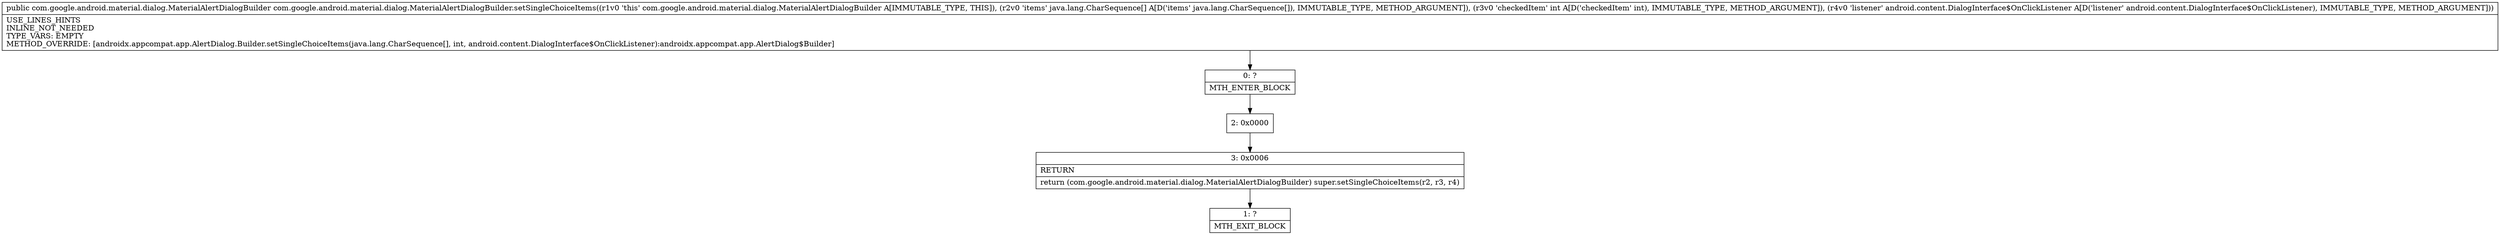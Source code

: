 digraph "CFG forcom.google.android.material.dialog.MaterialAlertDialogBuilder.setSingleChoiceItems([Ljava\/lang\/CharSequence;ILandroid\/content\/DialogInterface$OnClickListener;)Lcom\/google\/android\/material\/dialog\/MaterialAlertDialogBuilder;" {
Node_0 [shape=record,label="{0\:\ ?|MTH_ENTER_BLOCK\l}"];
Node_2 [shape=record,label="{2\:\ 0x0000}"];
Node_3 [shape=record,label="{3\:\ 0x0006|RETURN\l|return (com.google.android.material.dialog.MaterialAlertDialogBuilder) super.setSingleChoiceItems(r2, r3, r4)\l}"];
Node_1 [shape=record,label="{1\:\ ?|MTH_EXIT_BLOCK\l}"];
MethodNode[shape=record,label="{public com.google.android.material.dialog.MaterialAlertDialogBuilder com.google.android.material.dialog.MaterialAlertDialogBuilder.setSingleChoiceItems((r1v0 'this' com.google.android.material.dialog.MaterialAlertDialogBuilder A[IMMUTABLE_TYPE, THIS]), (r2v0 'items' java.lang.CharSequence[] A[D('items' java.lang.CharSequence[]), IMMUTABLE_TYPE, METHOD_ARGUMENT]), (r3v0 'checkedItem' int A[D('checkedItem' int), IMMUTABLE_TYPE, METHOD_ARGUMENT]), (r4v0 'listener' android.content.DialogInterface$OnClickListener A[D('listener' android.content.DialogInterface$OnClickListener), IMMUTABLE_TYPE, METHOD_ARGUMENT]))  | USE_LINES_HINTS\lINLINE_NOT_NEEDED\lTYPE_VARS: EMPTY\lMETHOD_OVERRIDE: [androidx.appcompat.app.AlertDialog.Builder.setSingleChoiceItems(java.lang.CharSequence[], int, android.content.DialogInterface$OnClickListener):androidx.appcompat.app.AlertDialog$Builder]\l}"];
MethodNode -> Node_0;Node_0 -> Node_2;
Node_2 -> Node_3;
Node_3 -> Node_1;
}


